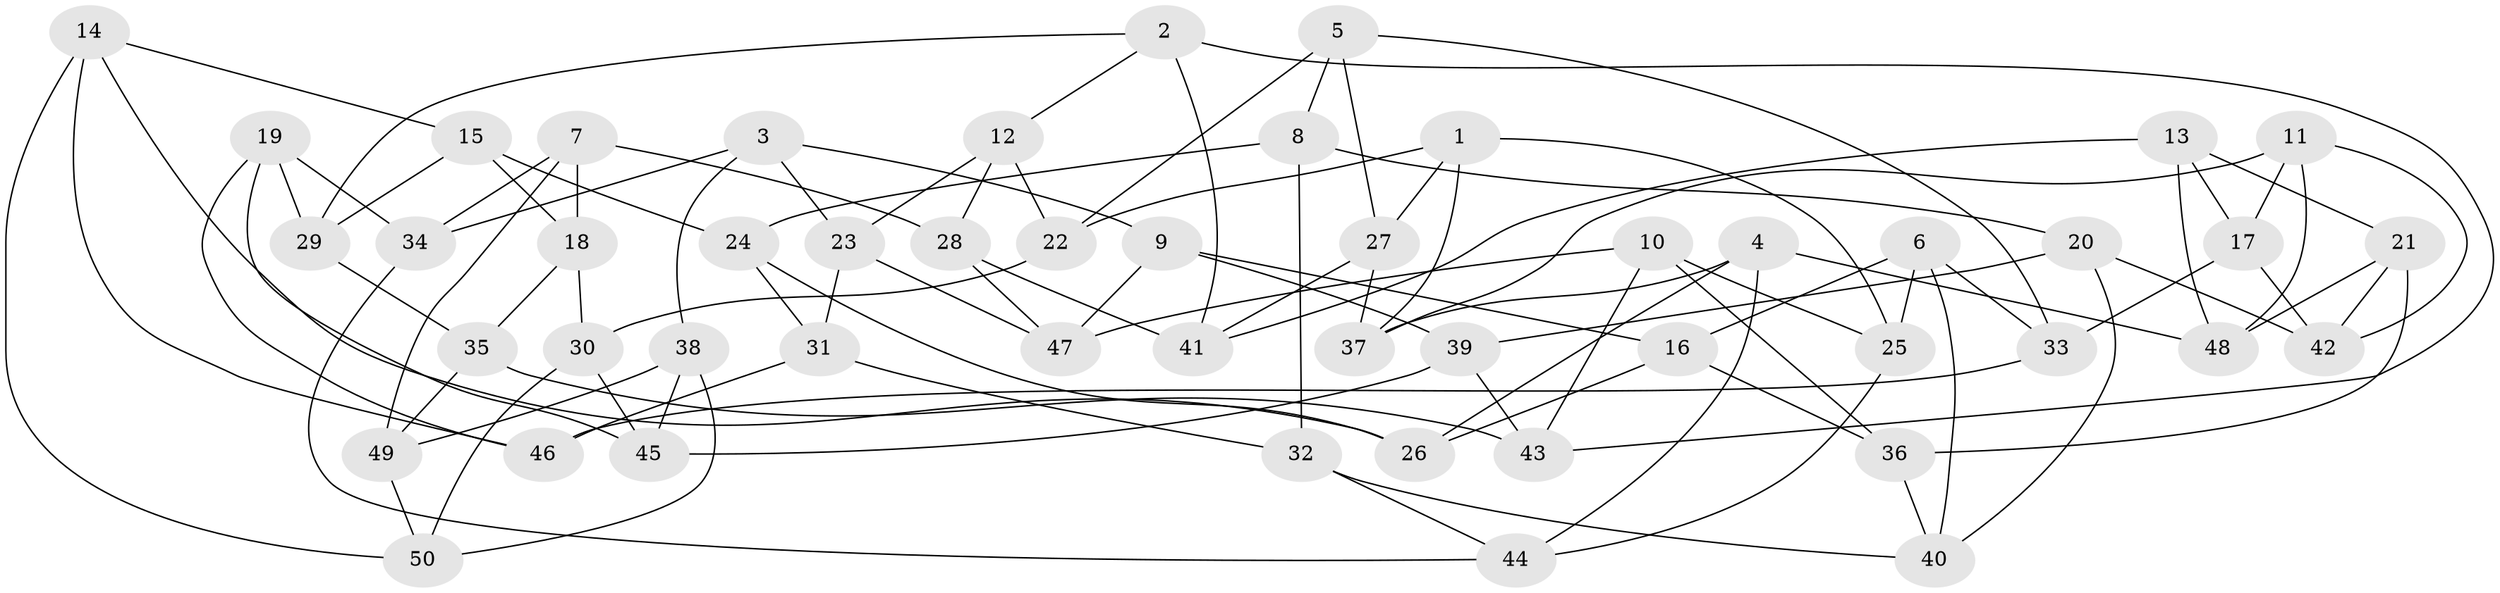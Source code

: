 // Generated by graph-tools (version 1.1) at 2025/38/03/09/25 02:38:03]
// undirected, 50 vertices, 100 edges
graph export_dot {
graph [start="1"]
  node [color=gray90,style=filled];
  1;
  2;
  3;
  4;
  5;
  6;
  7;
  8;
  9;
  10;
  11;
  12;
  13;
  14;
  15;
  16;
  17;
  18;
  19;
  20;
  21;
  22;
  23;
  24;
  25;
  26;
  27;
  28;
  29;
  30;
  31;
  32;
  33;
  34;
  35;
  36;
  37;
  38;
  39;
  40;
  41;
  42;
  43;
  44;
  45;
  46;
  47;
  48;
  49;
  50;
  1 -- 25;
  1 -- 22;
  1 -- 37;
  1 -- 27;
  2 -- 43;
  2 -- 12;
  2 -- 29;
  2 -- 41;
  3 -- 9;
  3 -- 34;
  3 -- 38;
  3 -- 23;
  4 -- 26;
  4 -- 48;
  4 -- 44;
  4 -- 37;
  5 -- 33;
  5 -- 8;
  5 -- 27;
  5 -- 22;
  6 -- 40;
  6 -- 33;
  6 -- 25;
  6 -- 16;
  7 -- 34;
  7 -- 28;
  7 -- 49;
  7 -- 18;
  8 -- 20;
  8 -- 24;
  8 -- 32;
  9 -- 16;
  9 -- 47;
  9 -- 39;
  10 -- 43;
  10 -- 47;
  10 -- 25;
  10 -- 36;
  11 -- 48;
  11 -- 42;
  11 -- 17;
  11 -- 37;
  12 -- 22;
  12 -- 28;
  12 -- 23;
  13 -- 41;
  13 -- 48;
  13 -- 21;
  13 -- 17;
  14 -- 50;
  14 -- 26;
  14 -- 46;
  14 -- 15;
  15 -- 24;
  15 -- 29;
  15 -- 18;
  16 -- 36;
  16 -- 26;
  17 -- 33;
  17 -- 42;
  18 -- 30;
  18 -- 35;
  19 -- 46;
  19 -- 45;
  19 -- 29;
  19 -- 34;
  20 -- 42;
  20 -- 40;
  20 -- 39;
  21 -- 42;
  21 -- 36;
  21 -- 48;
  22 -- 30;
  23 -- 47;
  23 -- 31;
  24 -- 26;
  24 -- 31;
  25 -- 44;
  27 -- 41;
  27 -- 37;
  28 -- 41;
  28 -- 47;
  29 -- 35;
  30 -- 50;
  30 -- 45;
  31 -- 46;
  31 -- 32;
  32 -- 40;
  32 -- 44;
  33 -- 46;
  34 -- 44;
  35 -- 49;
  35 -- 43;
  36 -- 40;
  38 -- 49;
  38 -- 45;
  38 -- 50;
  39 -- 45;
  39 -- 43;
  49 -- 50;
}
